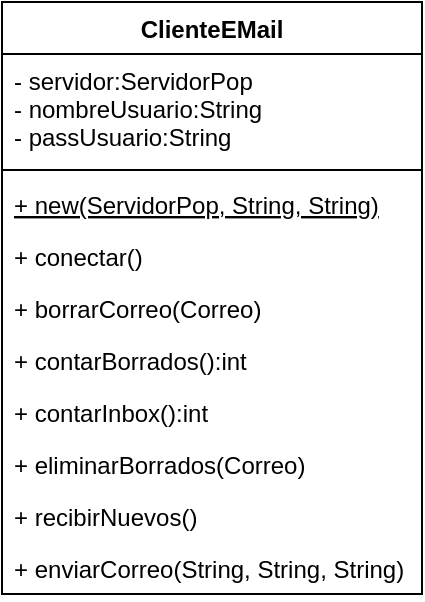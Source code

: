 <mxfile version="20.3.2" type="github">
  <diagram id="C5RBs43oDa-KdzZeNtuy" name="Page-1">
    <mxGraphModel dx="868" dy="450" grid="1" gridSize="10" guides="1" tooltips="1" connect="1" arrows="1" fold="1" page="1" pageScale="1" pageWidth="827" pageHeight="1169" math="0" shadow="0">
      <root>
        <mxCell id="WIyWlLk6GJQsqaUBKTNV-0" />
        <mxCell id="WIyWlLk6GJQsqaUBKTNV-1" parent="WIyWlLk6GJQsqaUBKTNV-0" />
        <mxCell id="S7AIWE0Q8TfTBXZnM6z2-0" value="ClienteEMail" style="swimlane;fontStyle=1;align=center;verticalAlign=top;childLayout=stackLayout;horizontal=1;startSize=26;horizontalStack=0;resizeParent=1;resizeParentMax=0;resizeLast=0;collapsible=1;marginBottom=0;" vertex="1" parent="WIyWlLk6GJQsqaUBKTNV-1">
          <mxGeometry x="120" y="120" width="210" height="296" as="geometry" />
        </mxCell>
        <mxCell id="S7AIWE0Q8TfTBXZnM6z2-1" value="- servidor:ServidorPop&#xa;- nombreUsuario:String&#xa;- passUsuario:String&#xa;" style="text;strokeColor=none;fillColor=none;align=left;verticalAlign=top;spacingLeft=4;spacingRight=4;overflow=hidden;rotatable=0;points=[[0,0.5],[1,0.5]];portConstraint=eastwest;" vertex="1" parent="S7AIWE0Q8TfTBXZnM6z2-0">
          <mxGeometry y="26" width="210" height="54" as="geometry" />
        </mxCell>
        <mxCell id="S7AIWE0Q8TfTBXZnM6z2-2" value="" style="line;strokeWidth=1;fillColor=none;align=left;verticalAlign=middle;spacingTop=-1;spacingLeft=3;spacingRight=3;rotatable=0;labelPosition=right;points=[];portConstraint=eastwest;strokeColor=inherit;" vertex="1" parent="S7AIWE0Q8TfTBXZnM6z2-0">
          <mxGeometry y="80" width="210" height="8" as="geometry" />
        </mxCell>
        <mxCell id="S7AIWE0Q8TfTBXZnM6z2-3" value="+ new(ServidorPop, String, String)" style="text;strokeColor=none;fillColor=none;align=left;verticalAlign=top;spacingLeft=4;spacingRight=4;overflow=hidden;rotatable=0;points=[[0,0.5],[1,0.5]];portConstraint=eastwest;fontStyle=4" vertex="1" parent="S7AIWE0Q8TfTBXZnM6z2-0">
          <mxGeometry y="88" width="210" height="26" as="geometry" />
        </mxCell>
        <mxCell id="S7AIWE0Q8TfTBXZnM6z2-4" value="+ conectar()" style="text;strokeColor=none;fillColor=none;align=left;verticalAlign=top;spacingLeft=4;spacingRight=4;overflow=hidden;rotatable=0;points=[[0,0.5],[1,0.5]];portConstraint=eastwest;fontStyle=0" vertex="1" parent="S7AIWE0Q8TfTBXZnM6z2-0">
          <mxGeometry y="114" width="210" height="26" as="geometry" />
        </mxCell>
        <mxCell id="S7AIWE0Q8TfTBXZnM6z2-5" value="+ borrarCorreo(Correo)" style="text;strokeColor=none;fillColor=none;align=left;verticalAlign=top;spacingLeft=4;spacingRight=4;overflow=hidden;rotatable=0;points=[[0,0.5],[1,0.5]];portConstraint=eastwest;fontStyle=0" vertex="1" parent="S7AIWE0Q8TfTBXZnM6z2-0">
          <mxGeometry y="140" width="210" height="26" as="geometry" />
        </mxCell>
        <mxCell id="S7AIWE0Q8TfTBXZnM6z2-6" value="+ contarBorrados():int" style="text;strokeColor=none;fillColor=none;align=left;verticalAlign=top;spacingLeft=4;spacingRight=4;overflow=hidden;rotatable=0;points=[[0,0.5],[1,0.5]];portConstraint=eastwest;fontStyle=0" vertex="1" parent="S7AIWE0Q8TfTBXZnM6z2-0">
          <mxGeometry y="166" width="210" height="26" as="geometry" />
        </mxCell>
        <mxCell id="S7AIWE0Q8TfTBXZnM6z2-7" value="+ contarInbox():int" style="text;strokeColor=none;fillColor=none;align=left;verticalAlign=top;spacingLeft=4;spacingRight=4;overflow=hidden;rotatable=0;points=[[0,0.5],[1,0.5]];portConstraint=eastwest;fontStyle=0" vertex="1" parent="S7AIWE0Q8TfTBXZnM6z2-0">
          <mxGeometry y="192" width="210" height="26" as="geometry" />
        </mxCell>
        <mxCell id="S7AIWE0Q8TfTBXZnM6z2-8" value="+ eliminarBorrados(Correo)" style="text;strokeColor=none;fillColor=none;align=left;verticalAlign=top;spacingLeft=4;spacingRight=4;overflow=hidden;rotatable=0;points=[[0,0.5],[1,0.5]];portConstraint=eastwest;fontStyle=0" vertex="1" parent="S7AIWE0Q8TfTBXZnM6z2-0">
          <mxGeometry y="218" width="210" height="26" as="geometry" />
        </mxCell>
        <mxCell id="S7AIWE0Q8TfTBXZnM6z2-9" value="+ recibirNuevos()" style="text;strokeColor=none;fillColor=none;align=left;verticalAlign=top;spacingLeft=4;spacingRight=4;overflow=hidden;rotatable=0;points=[[0,0.5],[1,0.5]];portConstraint=eastwest;fontStyle=0" vertex="1" parent="S7AIWE0Q8TfTBXZnM6z2-0">
          <mxGeometry y="244" width="210" height="26" as="geometry" />
        </mxCell>
        <mxCell id="S7AIWE0Q8TfTBXZnM6z2-10" value="+ enviarCorreo(String, String, String)" style="text;strokeColor=none;fillColor=none;align=left;verticalAlign=top;spacingLeft=4;spacingRight=4;overflow=hidden;rotatable=0;points=[[0,0.5],[1,0.5]];portConstraint=eastwest;fontStyle=0" vertex="1" parent="S7AIWE0Q8TfTBXZnM6z2-0">
          <mxGeometry y="270" width="210" height="26" as="geometry" />
        </mxCell>
      </root>
    </mxGraphModel>
  </diagram>
</mxfile>

